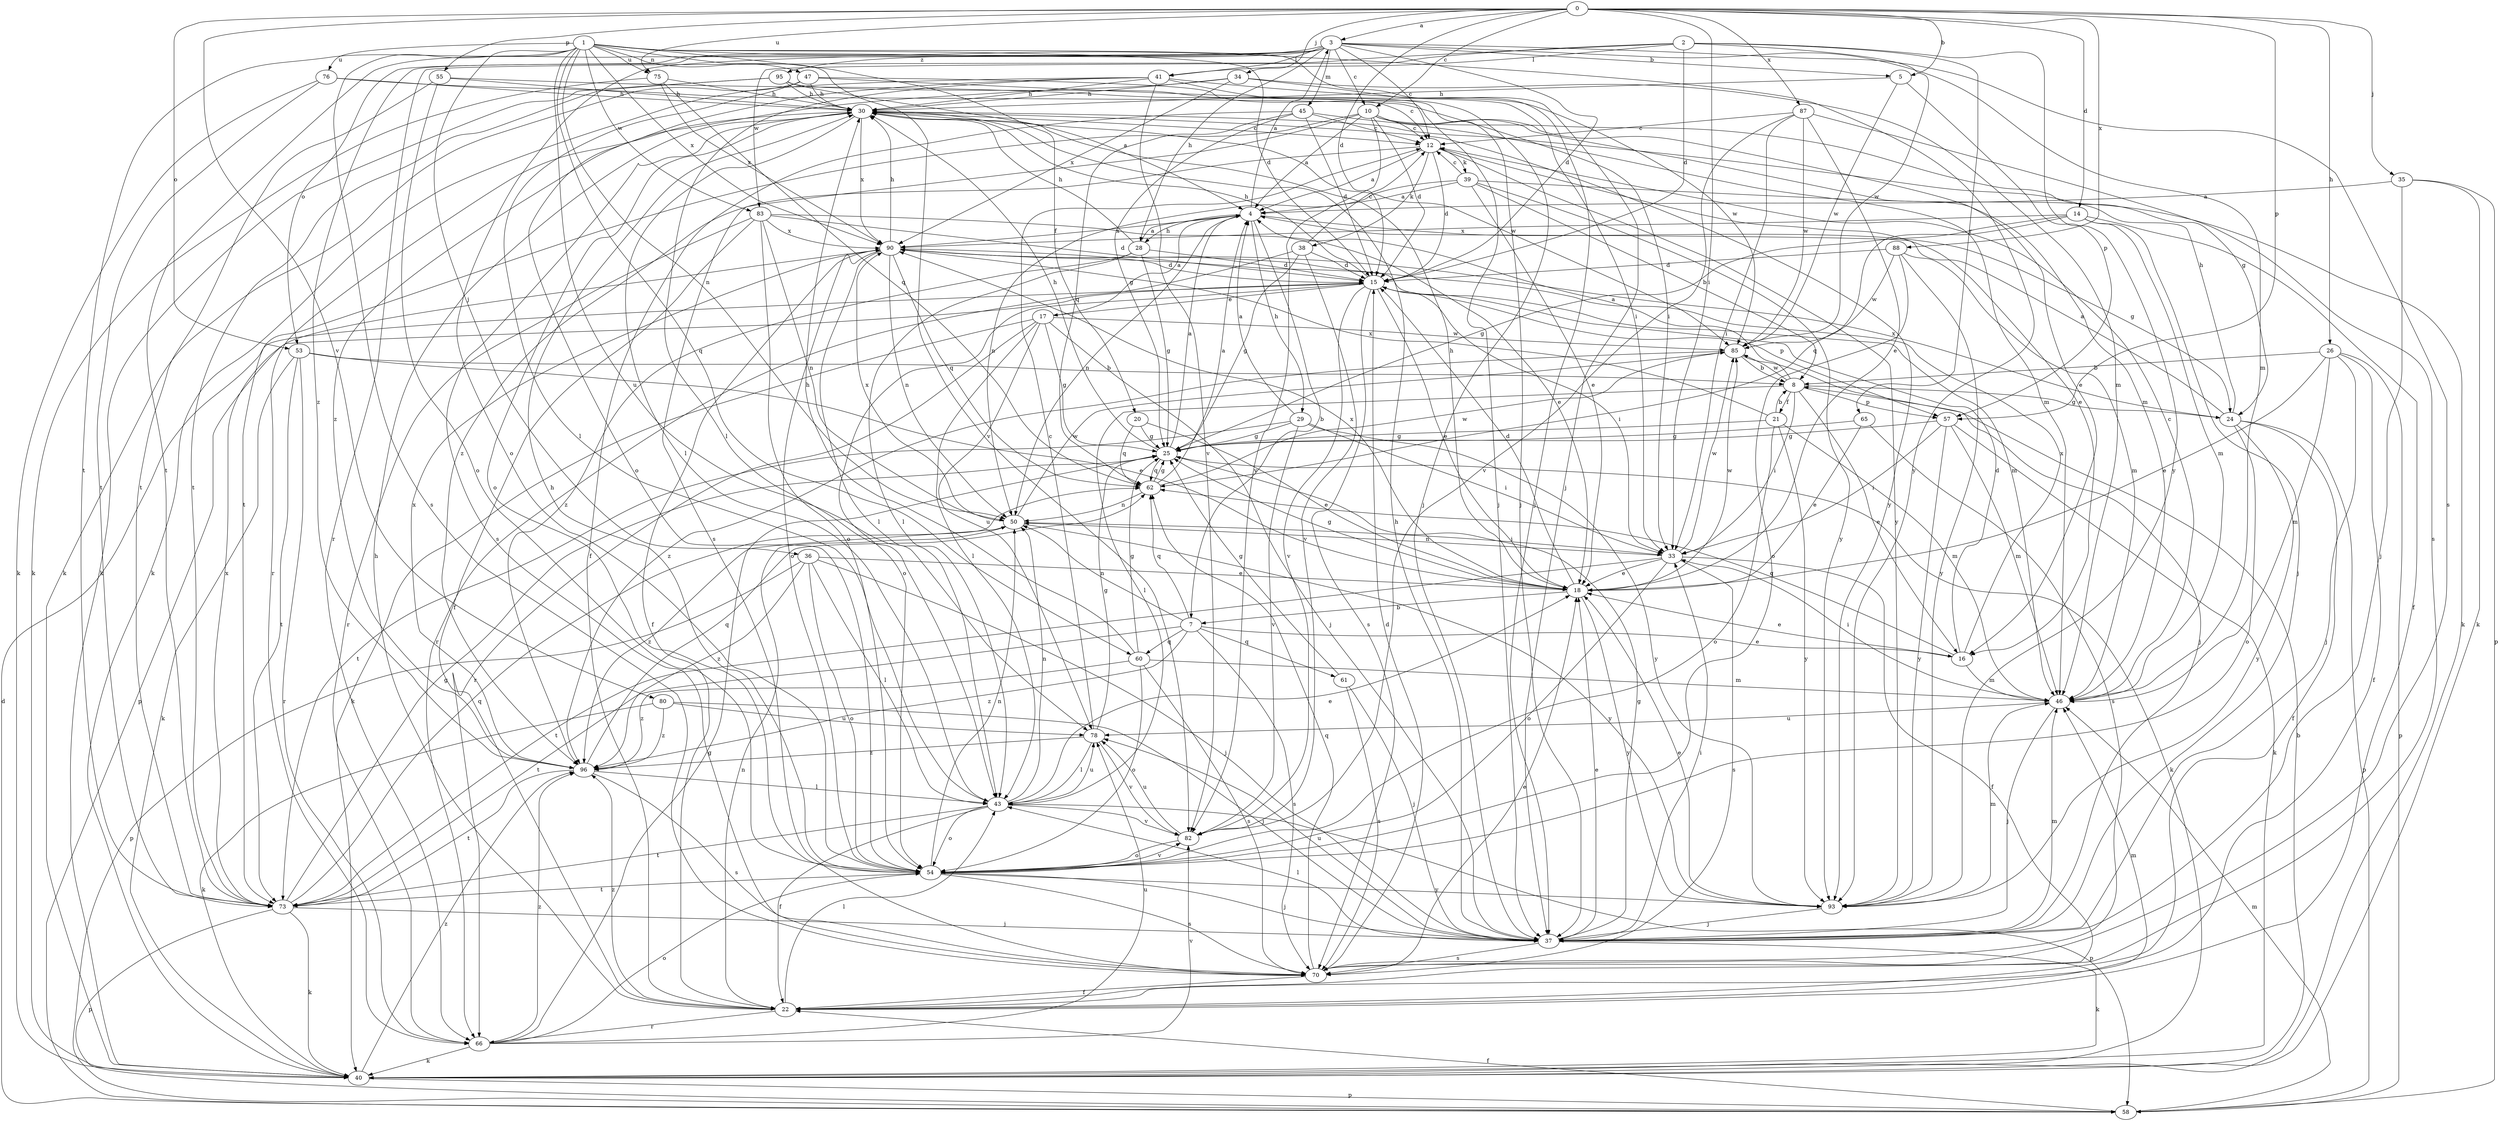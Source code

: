 strict digraph  {
0;
1;
2;
3;
4;
5;
7;
8;
10;
12;
14;
15;
16;
17;
18;
20;
21;
22;
24;
25;
26;
28;
29;
30;
33;
34;
35;
36;
37;
38;
39;
40;
41;
43;
45;
46;
47;
50;
53;
54;
55;
57;
58;
60;
61;
62;
65;
66;
70;
73;
75;
76;
78;
80;
82;
83;
85;
87;
88;
90;
93;
95;
96;
0 -> 3  [label=a];
0 -> 5  [label=b];
0 -> 10  [label=c];
0 -> 14  [label=d];
0 -> 15  [label=d];
0 -> 26  [label=h];
0 -> 33  [label=i];
0 -> 34  [label=j];
0 -> 35  [label=j];
0 -> 53  [label=o];
0 -> 55  [label=p];
0 -> 57  [label=p];
0 -> 75  [label=u];
0 -> 80  [label=v];
0 -> 87  [label=x];
0 -> 88  [label=x];
1 -> 15  [label=d];
1 -> 20  [label=f];
1 -> 36  [label=j];
1 -> 37  [label=j];
1 -> 47  [label=n];
1 -> 50  [label=n];
1 -> 60  [label=q];
1 -> 70  [label=s];
1 -> 73  [label=t];
1 -> 75  [label=u];
1 -> 76  [label=u];
1 -> 78  [label=u];
1 -> 82  [label=v];
1 -> 83  [label=w];
1 -> 90  [label=x];
1 -> 93  [label=y];
2 -> 15  [label=d];
2 -> 41  [label=l];
2 -> 65  [label=r];
2 -> 66  [label=r];
2 -> 83  [label=w];
2 -> 85  [label=w];
2 -> 93  [label=y];
3 -> 5  [label=b];
3 -> 10  [label=c];
3 -> 12  [label=c];
3 -> 15  [label=d];
3 -> 28  [label=h];
3 -> 41  [label=l];
3 -> 45  [label=m];
3 -> 46  [label=m];
3 -> 53  [label=o];
3 -> 54  [label=o];
3 -> 70  [label=s];
3 -> 73  [label=t];
3 -> 95  [label=z];
3 -> 96  [label=z];
4 -> 3  [label=a];
4 -> 7  [label=b];
4 -> 24  [label=g];
4 -> 28  [label=h];
4 -> 29  [label=h];
4 -> 50  [label=n];
4 -> 90  [label=x];
5 -> 30  [label=h];
5 -> 57  [label=p];
5 -> 85  [label=w];
7 -> 16  [label=e];
7 -> 50  [label=n];
7 -> 60  [label=q];
7 -> 61  [label=q];
7 -> 62  [label=q];
7 -> 70  [label=s];
7 -> 73  [label=t];
7 -> 96  [label=z];
8 -> 4  [label=a];
8 -> 16  [label=e];
8 -> 21  [label=f];
8 -> 24  [label=g];
8 -> 33  [label=i];
8 -> 43  [label=l];
8 -> 57  [label=p];
8 -> 85  [label=w];
10 -> 4  [label=a];
10 -> 12  [label=c];
10 -> 15  [label=d];
10 -> 16  [label=e];
10 -> 24  [label=g];
10 -> 46  [label=m];
10 -> 70  [label=s];
10 -> 73  [label=t];
10 -> 82  [label=v];
12 -> 4  [label=a];
12 -> 15  [label=d];
12 -> 16  [label=e];
12 -> 38  [label=k];
12 -> 39  [label=k];
12 -> 93  [label=y];
12 -> 96  [label=z];
14 -> 22  [label=f];
14 -> 25  [label=g];
14 -> 37  [label=j];
14 -> 46  [label=m];
14 -> 62  [label=q];
14 -> 90  [label=x];
15 -> 17  [label=e];
15 -> 18  [label=e];
15 -> 30  [label=h];
15 -> 33  [label=i];
15 -> 54  [label=o];
15 -> 57  [label=p];
15 -> 58  [label=p];
15 -> 70  [label=s];
15 -> 82  [label=v];
16 -> 15  [label=d];
16 -> 18  [label=e];
16 -> 46  [label=m];
16 -> 62  [label=q];
16 -> 90  [label=x];
17 -> 4  [label=a];
17 -> 25  [label=g];
17 -> 37  [label=j];
17 -> 40  [label=k];
17 -> 43  [label=l];
17 -> 66  [label=r];
17 -> 78  [label=u];
17 -> 85  [label=w];
18 -> 7  [label=b];
18 -> 15  [label=d];
18 -> 25  [label=g];
18 -> 30  [label=h];
18 -> 85  [label=w];
18 -> 90  [label=x];
18 -> 93  [label=y];
20 -> 18  [label=e];
20 -> 25  [label=g];
20 -> 62  [label=q];
21 -> 8  [label=b];
21 -> 25  [label=g];
21 -> 46  [label=m];
21 -> 54  [label=o];
21 -> 90  [label=x];
21 -> 93  [label=y];
22 -> 30  [label=h];
22 -> 43  [label=l];
22 -> 46  [label=m];
22 -> 50  [label=n];
22 -> 66  [label=r];
22 -> 96  [label=z];
24 -> 4  [label=a];
24 -> 22  [label=f];
24 -> 30  [label=h];
24 -> 54  [label=o];
24 -> 58  [label=p];
24 -> 90  [label=x];
24 -> 93  [label=y];
25 -> 4  [label=a];
25 -> 30  [label=h];
25 -> 40  [label=k];
25 -> 62  [label=q];
26 -> 8  [label=b];
26 -> 18  [label=e];
26 -> 22  [label=f];
26 -> 37  [label=j];
26 -> 46  [label=m];
26 -> 58  [label=p];
28 -> 4  [label=a];
28 -> 15  [label=d];
28 -> 25  [label=g];
28 -> 30  [label=h];
28 -> 43  [label=l];
28 -> 96  [label=z];
29 -> 4  [label=a];
29 -> 25  [label=g];
29 -> 33  [label=i];
29 -> 73  [label=t];
29 -> 82  [label=v];
29 -> 93  [label=y];
30 -> 12  [label=c];
30 -> 43  [label=l];
30 -> 54  [label=o];
30 -> 66  [label=r];
30 -> 70  [label=s];
30 -> 85  [label=w];
30 -> 90  [label=x];
30 -> 93  [label=y];
33 -> 18  [label=e];
33 -> 22  [label=f];
33 -> 50  [label=n];
33 -> 54  [label=o];
33 -> 70  [label=s];
33 -> 73  [label=t];
33 -> 85  [label=w];
34 -> 30  [label=h];
34 -> 37  [label=j];
34 -> 46  [label=m];
34 -> 90  [label=x];
34 -> 96  [label=z];
35 -> 4  [label=a];
35 -> 37  [label=j];
35 -> 40  [label=k];
35 -> 58  [label=p];
36 -> 18  [label=e];
36 -> 37  [label=j];
36 -> 43  [label=l];
36 -> 54  [label=o];
36 -> 58  [label=p];
36 -> 96  [label=z];
37 -> 18  [label=e];
37 -> 25  [label=g];
37 -> 30  [label=h];
37 -> 33  [label=i];
37 -> 40  [label=k];
37 -> 43  [label=l];
37 -> 46  [label=m];
37 -> 70  [label=s];
37 -> 78  [label=u];
38 -> 12  [label=c];
38 -> 15  [label=d];
38 -> 25  [label=g];
38 -> 66  [label=r];
38 -> 82  [label=v];
39 -> 4  [label=a];
39 -> 8  [label=b];
39 -> 12  [label=c];
39 -> 18  [label=e];
39 -> 40  [label=k];
39 -> 50  [label=n];
39 -> 93  [label=y];
40 -> 8  [label=b];
40 -> 58  [label=p];
40 -> 96  [label=z];
41 -> 12  [label=c];
41 -> 30  [label=h];
41 -> 40  [label=k];
41 -> 43  [label=l];
41 -> 54  [label=o];
41 -> 82  [label=v];
41 -> 85  [label=w];
43 -> 18  [label=e];
43 -> 22  [label=f];
43 -> 50  [label=n];
43 -> 54  [label=o];
43 -> 58  [label=p];
43 -> 73  [label=t];
43 -> 78  [label=u];
43 -> 82  [label=v];
45 -> 12  [label=c];
45 -> 15  [label=d];
45 -> 22  [label=f];
45 -> 25  [label=g];
45 -> 46  [label=m];
45 -> 62  [label=q];
46 -> 12  [label=c];
46 -> 33  [label=i];
46 -> 37  [label=j];
46 -> 78  [label=u];
47 -> 30  [label=h];
47 -> 33  [label=i];
47 -> 37  [label=j];
47 -> 40  [label=k];
47 -> 43  [label=l];
50 -> 33  [label=i];
50 -> 85  [label=w];
50 -> 90  [label=x];
50 -> 93  [label=y];
50 -> 96  [label=z];
53 -> 8  [label=b];
53 -> 18  [label=e];
53 -> 40  [label=k];
53 -> 66  [label=r];
53 -> 73  [label=t];
54 -> 30  [label=h];
54 -> 37  [label=j];
54 -> 50  [label=n];
54 -> 70  [label=s];
54 -> 73  [label=t];
54 -> 82  [label=v];
54 -> 93  [label=y];
55 -> 30  [label=h];
55 -> 37  [label=j];
55 -> 54  [label=o];
55 -> 73  [label=t];
57 -> 25  [label=g];
57 -> 33  [label=i];
57 -> 40  [label=k];
57 -> 46  [label=m];
57 -> 93  [label=y];
58 -> 15  [label=d];
58 -> 22  [label=f];
58 -> 46  [label=m];
60 -> 25  [label=g];
60 -> 30  [label=h];
60 -> 46  [label=m];
60 -> 54  [label=o];
60 -> 70  [label=s];
60 -> 96  [label=z];
61 -> 25  [label=g];
61 -> 37  [label=j];
61 -> 70  [label=s];
62 -> 4  [label=a];
62 -> 25  [label=g];
62 -> 50  [label=n];
62 -> 85  [label=w];
65 -> 18  [label=e];
65 -> 25  [label=g];
65 -> 70  [label=s];
66 -> 25  [label=g];
66 -> 40  [label=k];
66 -> 54  [label=o];
66 -> 78  [label=u];
66 -> 82  [label=v];
66 -> 96  [label=z];
70 -> 15  [label=d];
70 -> 18  [label=e];
70 -> 22  [label=f];
70 -> 62  [label=q];
73 -> 25  [label=g];
73 -> 37  [label=j];
73 -> 40  [label=k];
73 -> 58  [label=p];
73 -> 62  [label=q];
73 -> 90  [label=x];
75 -> 30  [label=h];
75 -> 40  [label=k];
75 -> 62  [label=q];
75 -> 90  [label=x];
76 -> 30  [label=h];
76 -> 33  [label=i];
76 -> 40  [label=k];
76 -> 73  [label=t];
78 -> 12  [label=c];
78 -> 25  [label=g];
78 -> 43  [label=l];
78 -> 82  [label=v];
78 -> 96  [label=z];
80 -> 37  [label=j];
80 -> 40  [label=k];
80 -> 78  [label=u];
80 -> 96  [label=z];
82 -> 54  [label=o];
82 -> 78  [label=u];
83 -> 15  [label=d];
83 -> 18  [label=e];
83 -> 22  [label=f];
83 -> 50  [label=n];
83 -> 54  [label=o];
83 -> 66  [label=r];
83 -> 90  [label=x];
85 -> 8  [label=b];
85 -> 37  [label=j];
85 -> 96  [label=z];
87 -> 12  [label=c];
87 -> 18  [label=e];
87 -> 33  [label=i];
87 -> 70  [label=s];
87 -> 82  [label=v];
87 -> 85  [label=w];
88 -> 15  [label=d];
88 -> 46  [label=m];
88 -> 54  [label=o];
88 -> 85  [label=w];
88 -> 93  [label=y];
90 -> 15  [label=d];
90 -> 22  [label=f];
90 -> 30  [label=h];
90 -> 43  [label=l];
90 -> 46  [label=m];
90 -> 50  [label=n];
90 -> 54  [label=o];
90 -> 62  [label=q];
93 -> 18  [label=e];
93 -> 37  [label=j];
93 -> 46  [label=m];
95 -> 4  [label=a];
95 -> 30  [label=h];
95 -> 37  [label=j];
95 -> 40  [label=k];
95 -> 73  [label=t];
96 -> 43  [label=l];
96 -> 62  [label=q];
96 -> 70  [label=s];
96 -> 73  [label=t];
96 -> 90  [label=x];
}
